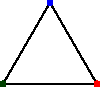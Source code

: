 size(50, 50);

pair pA = (0, 1);
real r = 120;
pair rot = (cos(radians(r)), sin(radians(r)));
pair pB = rot * pA;
pair pC = rot * pB;

pA = conj(rot) * pA;
pB = conj(rot) * pB;
pC = conj(rot) * pC;

//dot((0,0));

draw(pA--pB--pC--cycle);


dot(pA, red);
dot(pB, blue);
dot(pC, darkgreen);


